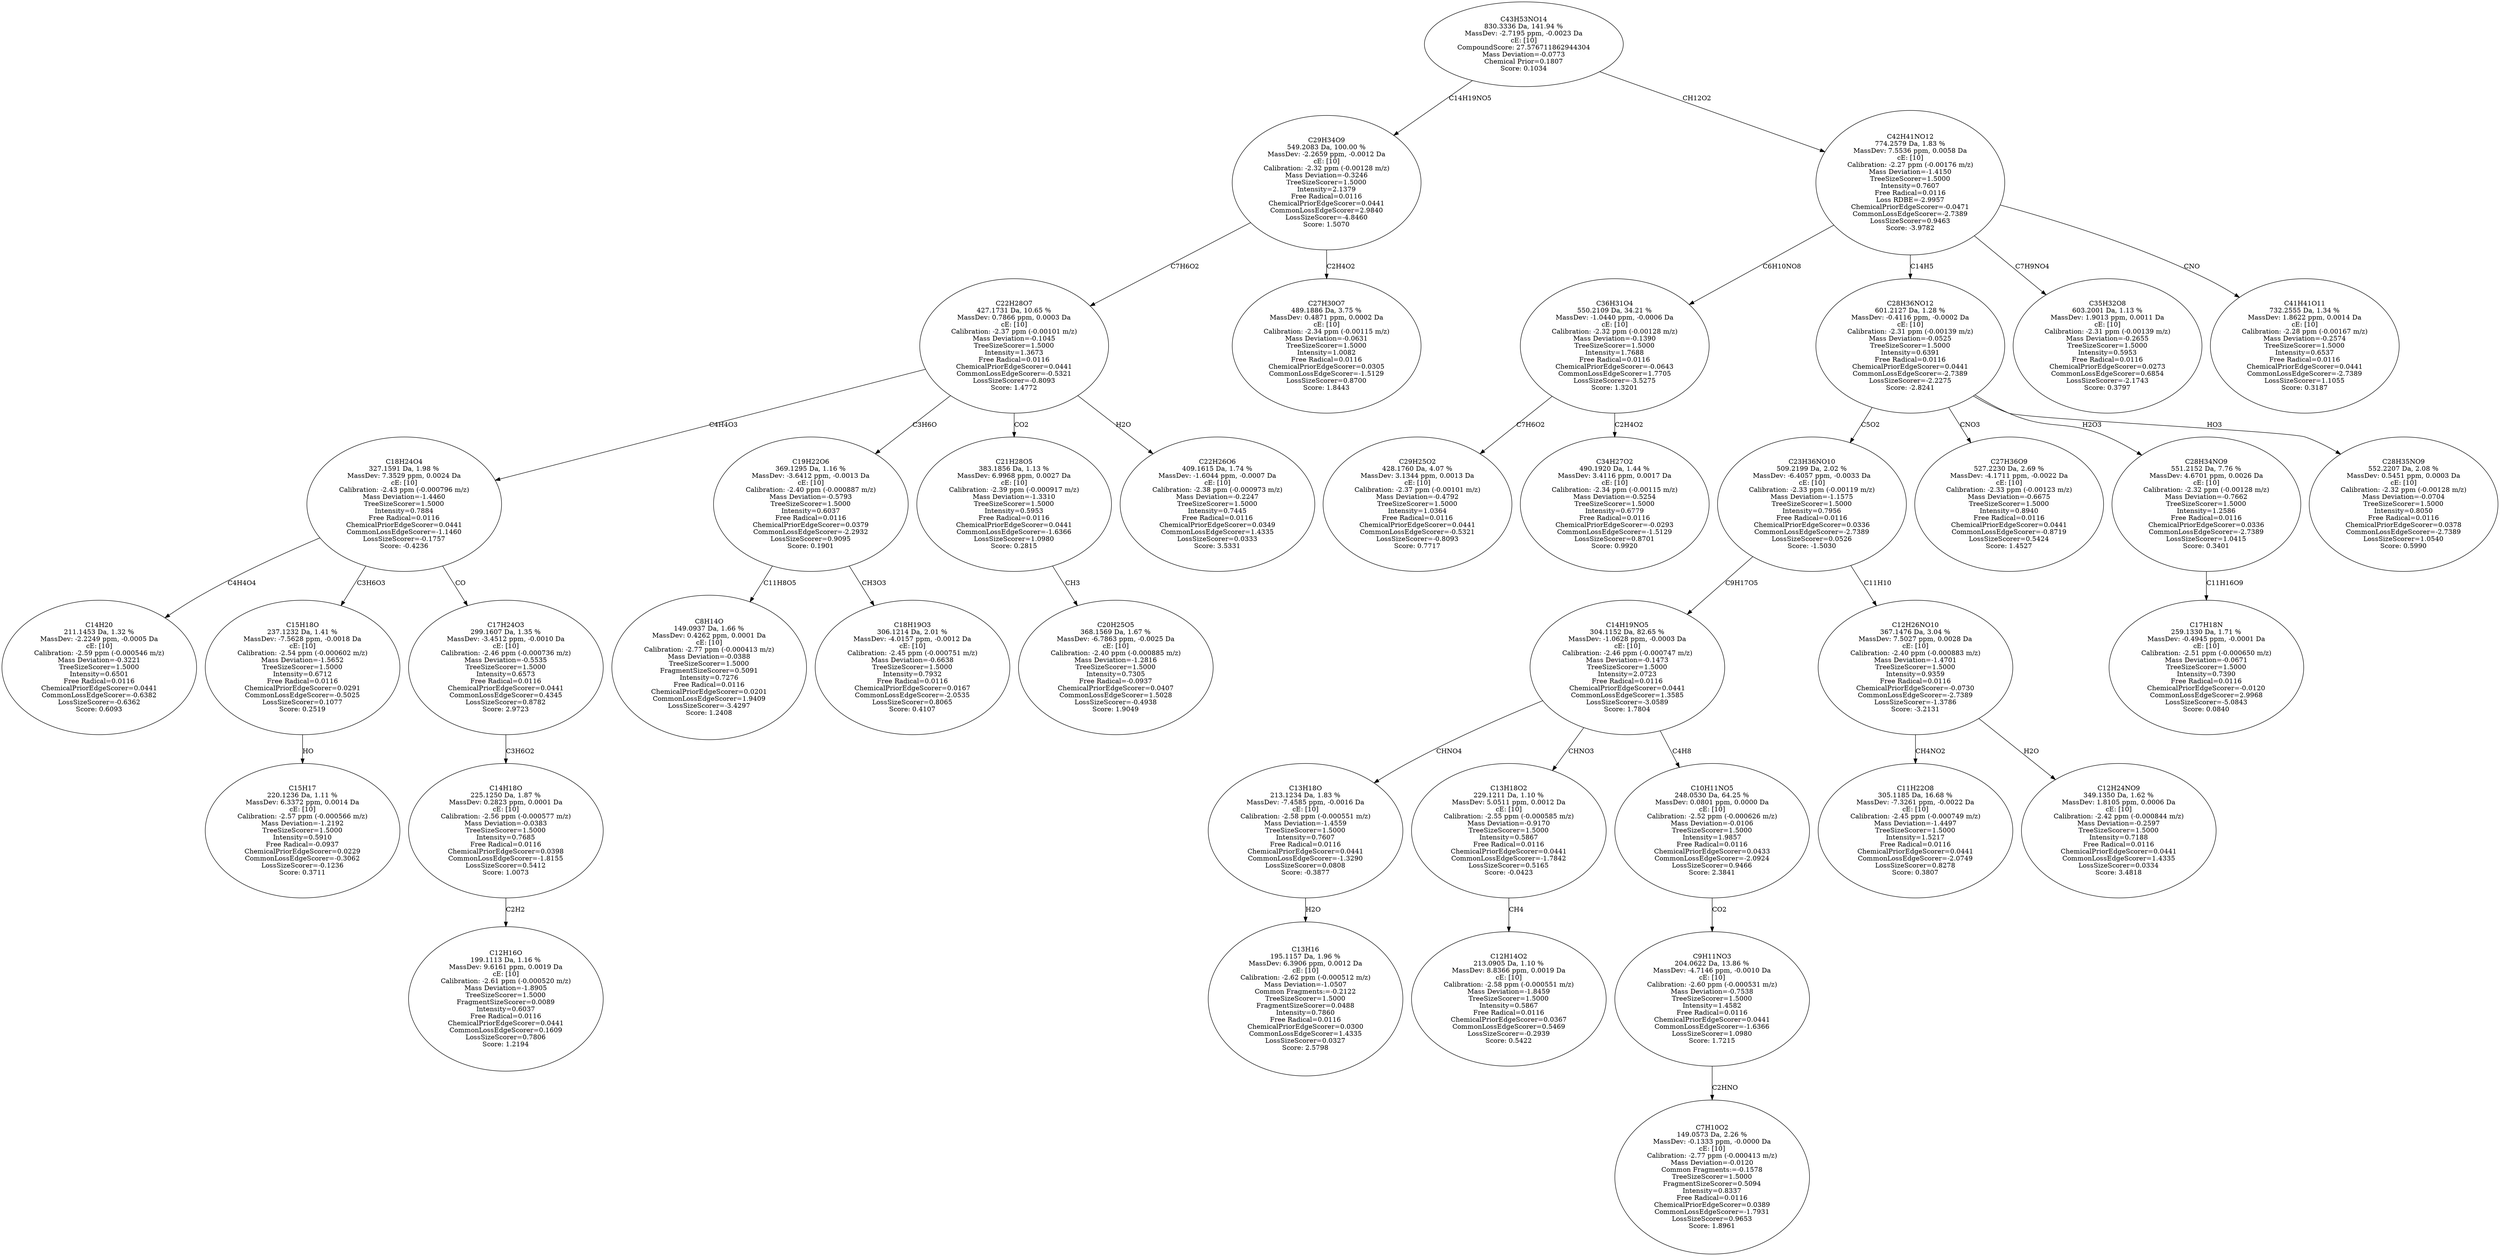 strict digraph {
v1 [label="C14H20\n211.1453 Da, 1.32 %\nMassDev: -2.2249 ppm, -0.0005 Da\ncE: [10]\nCalibration: -2.59 ppm (-0.000546 m/z)\nMass Deviation=-0.3221\nTreeSizeScorer=1.5000\nIntensity=0.6501\nFree Radical=0.0116\nChemicalPriorEdgeScorer=0.0441\nCommonLossEdgeScorer=-0.6382\nLossSizeScorer=-0.6362\nScore: 0.6093"];
v2 [label="C15H17\n220.1236 Da, 1.11 %\nMassDev: 6.3372 ppm, 0.0014 Da\ncE: [10]\nCalibration: -2.57 ppm (-0.000566 m/z)\nMass Deviation=-1.2192\nTreeSizeScorer=1.5000\nIntensity=0.5910\nFree Radical=-0.0937\nChemicalPriorEdgeScorer=0.0229\nCommonLossEdgeScorer=-0.3062\nLossSizeScorer=-0.1236\nScore: 0.3711"];
v3 [label="C15H18O\n237.1232 Da, 1.41 %\nMassDev: -7.5628 ppm, -0.0018 Da\ncE: [10]\nCalibration: -2.54 ppm (-0.000602 m/z)\nMass Deviation=-1.5652\nTreeSizeScorer=1.5000\nIntensity=0.6712\nFree Radical=0.0116\nChemicalPriorEdgeScorer=0.0291\nCommonLossEdgeScorer=-0.5025\nLossSizeScorer=0.1077\nScore: 0.2519"];
v4 [label="C12H16O\n199.1113 Da, 1.16 %\nMassDev: 9.6161 ppm, 0.0019 Da\ncE: [10]\nCalibration: -2.61 ppm (-0.000520 m/z)\nMass Deviation=-1.8905\nTreeSizeScorer=1.5000\nFragmentSizeScorer=0.0089\nIntensity=0.6037\nFree Radical=0.0116\nChemicalPriorEdgeScorer=0.0441\nCommonLossEdgeScorer=0.1609\nLossSizeScorer=0.7806\nScore: 1.2194"];
v5 [label="C14H18O\n225.1250 Da, 1.87 %\nMassDev: 0.2823 ppm, 0.0001 Da\ncE: [10]\nCalibration: -2.56 ppm (-0.000577 m/z)\nMass Deviation=-0.0383\nTreeSizeScorer=1.5000\nIntensity=0.7685\nFree Radical=0.0116\nChemicalPriorEdgeScorer=0.0398\nCommonLossEdgeScorer=-1.8155\nLossSizeScorer=0.5412\nScore: 1.0073"];
v6 [label="C17H24O3\n299.1607 Da, 1.35 %\nMassDev: -3.4512 ppm, -0.0010 Da\ncE: [10]\nCalibration: -2.46 ppm (-0.000736 m/z)\nMass Deviation=-0.5535\nTreeSizeScorer=1.5000\nIntensity=0.6573\nFree Radical=0.0116\nChemicalPriorEdgeScorer=0.0441\nCommonLossEdgeScorer=0.4345\nLossSizeScorer=0.8782\nScore: 2.9723"];
v7 [label="C18H24O4\n327.1591 Da, 1.98 %\nMassDev: 7.3529 ppm, 0.0024 Da\ncE: [10]\nCalibration: -2.43 ppm (-0.000796 m/z)\nMass Deviation=-1.4460\nTreeSizeScorer=1.5000\nIntensity=0.7884\nFree Radical=0.0116\nChemicalPriorEdgeScorer=0.0441\nCommonLossEdgeScorer=-1.1460\nLossSizeScorer=-0.1757\nScore: -0.4236"];
v8 [label="C8H14O\n149.0937 Da, 1.66 %\nMassDev: 0.4262 ppm, 0.0001 Da\ncE: [10]\nCalibration: -2.77 ppm (-0.000413 m/z)\nMass Deviation=-0.0388\nTreeSizeScorer=1.5000\nFragmentSizeScorer=0.5091\nIntensity=0.7276\nFree Radical=0.0116\nChemicalPriorEdgeScorer=0.0201\nCommonLossEdgeScorer=1.9409\nLossSizeScorer=-3.4297\nScore: 1.2408"];
v9 [label="C18H19O3\n306.1214 Da, 2.01 %\nMassDev: -4.0157 ppm, -0.0012 Da\ncE: [10]\nCalibration: -2.45 ppm (-0.000751 m/z)\nMass Deviation=-0.6638\nTreeSizeScorer=1.5000\nIntensity=0.7932\nFree Radical=0.0116\nChemicalPriorEdgeScorer=0.0167\nCommonLossEdgeScorer=-2.0535\nLossSizeScorer=0.8065\nScore: 0.4107"];
v10 [label="C19H22O6\n369.1295 Da, 1.16 %\nMassDev: -3.6412 ppm, -0.0013 Da\ncE: [10]\nCalibration: -2.40 ppm (-0.000887 m/z)\nMass Deviation=-0.5793\nTreeSizeScorer=1.5000\nIntensity=0.6037\nFree Radical=0.0116\nChemicalPriorEdgeScorer=0.0379\nCommonLossEdgeScorer=-2.2932\nLossSizeScorer=0.9095\nScore: 0.1901"];
v11 [label="C20H25O5\n368.1569 Da, 1.67 %\nMassDev: -6.7863 ppm, -0.0025 Da\ncE: [10]\nCalibration: -2.40 ppm (-0.000885 m/z)\nMass Deviation=-1.2816\nTreeSizeScorer=1.5000\nIntensity=0.7305\nFree Radical=-0.0937\nChemicalPriorEdgeScorer=0.0407\nCommonLossEdgeScorer=1.5028\nLossSizeScorer=-0.4938\nScore: 1.9049"];
v12 [label="C21H28O5\n383.1856 Da, 1.13 %\nMassDev: 6.9968 ppm, 0.0027 Da\ncE: [10]\nCalibration: -2.39 ppm (-0.000917 m/z)\nMass Deviation=-1.3310\nTreeSizeScorer=1.5000\nIntensity=0.5953\nFree Radical=0.0116\nChemicalPriorEdgeScorer=0.0441\nCommonLossEdgeScorer=-1.6366\nLossSizeScorer=1.0980\nScore: 0.2815"];
v13 [label="C22H26O6\n409.1615 Da, 1.74 %\nMassDev: -1.6044 ppm, -0.0007 Da\ncE: [10]\nCalibration: -2.38 ppm (-0.000973 m/z)\nMass Deviation=-0.2247\nTreeSizeScorer=1.5000\nIntensity=0.7445\nFree Radical=0.0116\nChemicalPriorEdgeScorer=0.0349\nCommonLossEdgeScorer=1.4335\nLossSizeScorer=0.0333\nScore: 3.5331"];
v14 [label="C22H28O7\n427.1731 Da, 10.65 %\nMassDev: 0.7866 ppm, 0.0003 Da\ncE: [10]\nCalibration: -2.37 ppm (-0.00101 m/z)\nMass Deviation=-0.1045\nTreeSizeScorer=1.5000\nIntensity=1.3673\nFree Radical=0.0116\nChemicalPriorEdgeScorer=0.0441\nCommonLossEdgeScorer=-0.5321\nLossSizeScorer=-0.8093\nScore: 1.4772"];
v15 [label="C27H30O7\n489.1886 Da, 3.75 %\nMassDev: 0.4871 ppm, 0.0002 Da\ncE: [10]\nCalibration: -2.34 ppm (-0.00115 m/z)\nMass Deviation=-0.0631\nTreeSizeScorer=1.5000\nIntensity=1.0082\nFree Radical=0.0116\nChemicalPriorEdgeScorer=0.0305\nCommonLossEdgeScorer=-1.5129\nLossSizeScorer=0.8700\nScore: 1.8443"];
v16 [label="C29H34O9\n549.2083 Da, 100.00 %\nMassDev: -2.2659 ppm, -0.0012 Da\ncE: [10]\nCalibration: -2.32 ppm (-0.00128 m/z)\nMass Deviation=-0.3246\nTreeSizeScorer=1.5000\nIntensity=2.1379\nFree Radical=0.0116\nChemicalPriorEdgeScorer=0.0441\nCommonLossEdgeScorer=2.9840\nLossSizeScorer=-4.8460\nScore: 1.5070"];
v17 [label="C29H25O2\n428.1760 Da, 4.07 %\nMassDev: 3.1344 ppm, 0.0013 Da\ncE: [10]\nCalibration: -2.37 ppm (-0.00101 m/z)\nMass Deviation=-0.4792\nTreeSizeScorer=1.5000\nIntensity=1.0364\nFree Radical=0.0116\nChemicalPriorEdgeScorer=0.0441\nCommonLossEdgeScorer=-0.5321\nLossSizeScorer=-0.8093\nScore: 0.7717"];
v18 [label="C34H27O2\n490.1920 Da, 1.44 %\nMassDev: 3.4116 ppm, 0.0017 Da\ncE: [10]\nCalibration: -2.34 ppm (-0.00115 m/z)\nMass Deviation=-0.5254\nTreeSizeScorer=1.5000\nIntensity=0.6779\nFree Radical=0.0116\nChemicalPriorEdgeScorer=-0.0293\nCommonLossEdgeScorer=-1.5129\nLossSizeScorer=0.8701\nScore: 0.9920"];
v19 [label="C36H31O4\n550.2109 Da, 34.21 %\nMassDev: -1.0440 ppm, -0.0006 Da\ncE: [10]\nCalibration: -2.32 ppm (-0.00128 m/z)\nMass Deviation=-0.1390\nTreeSizeScorer=1.5000\nIntensity=1.7688\nFree Radical=0.0116\nChemicalPriorEdgeScorer=-0.0643\nCommonLossEdgeScorer=1.7705\nLossSizeScorer=-3.5275\nScore: 1.3201"];
v20 [label="C13H16\n195.1157 Da, 1.96 %\nMassDev: 6.3906 ppm, 0.0012 Da\ncE: [10]\nCalibration: -2.62 ppm (-0.000512 m/z)\nMass Deviation=-1.0507\nCommon Fragments:=-0.2122\nTreeSizeScorer=1.5000\nFragmentSizeScorer=0.0488\nIntensity=0.7860\nFree Radical=0.0116\nChemicalPriorEdgeScorer=0.0300\nCommonLossEdgeScorer=1.4335\nLossSizeScorer=0.0327\nScore: 2.5798"];
v21 [label="C13H18O\n213.1234 Da, 1.83 %\nMassDev: -7.4585 ppm, -0.0016 Da\ncE: [10]\nCalibration: -2.58 ppm (-0.000551 m/z)\nMass Deviation=-1.4559\nTreeSizeScorer=1.5000\nIntensity=0.7607\nFree Radical=0.0116\nChemicalPriorEdgeScorer=0.0441\nCommonLossEdgeScorer=-1.3290\nLossSizeScorer=0.0808\nScore: -0.3877"];
v22 [label="C12H14O2\n213.0905 Da, 1.10 %\nMassDev: 8.8366 ppm, 0.0019 Da\ncE: [10]\nCalibration: -2.58 ppm (-0.000551 m/z)\nMass Deviation=-1.8459\nTreeSizeScorer=1.5000\nIntensity=0.5867\nFree Radical=0.0116\nChemicalPriorEdgeScorer=0.0367\nCommonLossEdgeScorer=0.5469\nLossSizeScorer=-0.2939\nScore: 0.5422"];
v23 [label="C13H18O2\n229.1211 Da, 1.10 %\nMassDev: 5.0511 ppm, 0.0012 Da\ncE: [10]\nCalibration: -2.55 ppm (-0.000585 m/z)\nMass Deviation=-0.9170\nTreeSizeScorer=1.5000\nIntensity=0.5867\nFree Radical=0.0116\nChemicalPriorEdgeScorer=0.0441\nCommonLossEdgeScorer=-1.7842\nLossSizeScorer=0.5165\nScore: -0.0423"];
v24 [label="C7H10O2\n149.0573 Da, 2.26 %\nMassDev: -0.1333 ppm, -0.0000 Da\ncE: [10]\nCalibration: -2.77 ppm (-0.000413 m/z)\nMass Deviation=-0.0120\nCommon Fragments:=-0.1578\nTreeSizeScorer=1.5000\nFragmentSizeScorer=0.5094\nIntensity=0.8337\nFree Radical=0.0116\nChemicalPriorEdgeScorer=0.0389\nCommonLossEdgeScorer=-1.7931\nLossSizeScorer=0.9653\nScore: 1.8961"];
v25 [label="C9H11NO3\n204.0622 Da, 13.86 %\nMassDev: -4.7146 ppm, -0.0010 Da\ncE: [10]\nCalibration: -2.60 ppm (-0.000531 m/z)\nMass Deviation=-0.7538\nTreeSizeScorer=1.5000\nIntensity=1.4582\nFree Radical=0.0116\nChemicalPriorEdgeScorer=0.0441\nCommonLossEdgeScorer=-1.6366\nLossSizeScorer=1.0980\nScore: 1.7215"];
v26 [label="C10H11NO5\n248.0530 Da, 64.25 %\nMassDev: 0.0801 ppm, 0.0000 Da\ncE: [10]\nCalibration: -2.52 ppm (-0.000626 m/z)\nMass Deviation=-0.0106\nTreeSizeScorer=1.5000\nIntensity=1.9857\nFree Radical=0.0116\nChemicalPriorEdgeScorer=0.0433\nCommonLossEdgeScorer=-2.0924\nLossSizeScorer=0.9466\nScore: 2.3841"];
v27 [label="C14H19NO5\n304.1152 Da, 82.65 %\nMassDev: -1.0628 ppm, -0.0003 Da\ncE: [10]\nCalibration: -2.46 ppm (-0.000747 m/z)\nMass Deviation=-0.1473\nTreeSizeScorer=1.5000\nIntensity=2.0723\nFree Radical=0.0116\nChemicalPriorEdgeScorer=0.0441\nCommonLossEdgeScorer=1.3585\nLossSizeScorer=-3.0589\nScore: 1.7804"];
v28 [label="C11H22O8\n305.1185 Da, 16.68 %\nMassDev: -7.3261 ppm, -0.0022 Da\ncE: [10]\nCalibration: -2.45 ppm (-0.000749 m/z)\nMass Deviation=-1.4497\nTreeSizeScorer=1.5000\nIntensity=1.5217\nFree Radical=0.0116\nChemicalPriorEdgeScorer=0.0441\nCommonLossEdgeScorer=-2.0749\nLossSizeScorer=0.8278\nScore: 0.3807"];
v29 [label="C12H24NO9\n349.1350 Da, 1.62 %\nMassDev: 1.8105 ppm, 0.0006 Da\ncE: [10]\nCalibration: -2.42 ppm (-0.000844 m/z)\nMass Deviation=-0.2597\nTreeSizeScorer=1.5000\nIntensity=0.7188\nFree Radical=0.0116\nChemicalPriorEdgeScorer=0.0441\nCommonLossEdgeScorer=1.4335\nLossSizeScorer=0.0334\nScore: 3.4818"];
v30 [label="C12H26NO10\n367.1476 Da, 3.04 %\nMassDev: 7.5027 ppm, 0.0028 Da\ncE: [10]\nCalibration: -2.40 ppm (-0.000883 m/z)\nMass Deviation=-1.4701\nTreeSizeScorer=1.5000\nIntensity=0.9359\nFree Radical=0.0116\nChemicalPriorEdgeScorer=-0.0730\nCommonLossEdgeScorer=-2.7389\nLossSizeScorer=-1.3786\nScore: -3.2131"];
v31 [label="C23H36NO10\n509.2199 Da, 2.02 %\nMassDev: -6.4057 ppm, -0.0033 Da\ncE: [10]\nCalibration: -2.33 ppm (-0.00119 m/z)\nMass Deviation=-1.1575\nTreeSizeScorer=1.5000\nIntensity=0.7956\nFree Radical=0.0116\nChemicalPriorEdgeScorer=0.0336\nCommonLossEdgeScorer=-2.7389\nLossSizeScorer=0.0526\nScore: -1.5030"];
v32 [label="C27H36O9\n527.2230 Da, 2.69 %\nMassDev: -4.1711 ppm, -0.0022 Da\ncE: [10]\nCalibration: -2.33 ppm (-0.00123 m/z)\nMass Deviation=-0.6675\nTreeSizeScorer=1.5000\nIntensity=0.8940\nFree Radical=0.0116\nChemicalPriorEdgeScorer=0.0441\nCommonLossEdgeScorer=-0.8719\nLossSizeScorer=0.5424\nScore: 1.4527"];
v33 [label="C17H18N\n259.1330 Da, 1.71 %\nMassDev: -0.4945 ppm, -0.0001 Da\ncE: [10]\nCalibration: -2.51 ppm (-0.000650 m/z)\nMass Deviation=-0.0671\nTreeSizeScorer=1.5000\nIntensity=0.7390\nFree Radical=0.0116\nChemicalPriorEdgeScorer=-0.0120\nCommonLossEdgeScorer=2.9968\nLossSizeScorer=-5.0843\nScore: 0.0840"];
v34 [label="C28H34NO9\n551.2152 Da, 7.76 %\nMassDev: 4.6701 ppm, 0.0026 Da\ncE: [10]\nCalibration: -2.32 ppm (-0.00128 m/z)\nMass Deviation=-0.7662\nTreeSizeScorer=1.5000\nIntensity=1.2586\nFree Radical=0.0116\nChemicalPriorEdgeScorer=0.0336\nCommonLossEdgeScorer=-2.7389\nLossSizeScorer=1.0415\nScore: 0.3401"];
v35 [label="C28H35NO9\n552.2207 Da, 2.08 %\nMassDev: 0.5451 ppm, 0.0003 Da\ncE: [10]\nCalibration: -2.32 ppm (-0.00128 m/z)\nMass Deviation=-0.0704\nTreeSizeScorer=1.5000\nIntensity=0.8050\nFree Radical=0.0116\nChemicalPriorEdgeScorer=0.0378\nCommonLossEdgeScorer=-2.7389\nLossSizeScorer=1.0540\nScore: 0.5990"];
v36 [label="C28H36NO12\n601.2127 Da, 1.28 %\nMassDev: -0.4116 ppm, -0.0002 Da\ncE: [10]\nCalibration: -2.31 ppm (-0.00139 m/z)\nMass Deviation=-0.0525\nTreeSizeScorer=1.5000\nIntensity=0.6391\nFree Radical=0.0116\nChemicalPriorEdgeScorer=0.0441\nCommonLossEdgeScorer=-2.7389\nLossSizeScorer=-2.2275\nScore: -2.8241"];
v37 [label="C35H32O8\n603.2001 Da, 1.13 %\nMassDev: 1.9013 ppm, 0.0011 Da\ncE: [10]\nCalibration: -2.31 ppm (-0.00139 m/z)\nMass Deviation=-0.2655\nTreeSizeScorer=1.5000\nIntensity=0.5953\nFree Radical=0.0116\nChemicalPriorEdgeScorer=0.0273\nCommonLossEdgeScorer=0.6854\nLossSizeScorer=-2.1743\nScore: 0.3797"];
v38 [label="C41H41O11\n732.2555 Da, 1.34 %\nMassDev: 1.8622 ppm, 0.0014 Da\ncE: [10]\nCalibration: -2.28 ppm (-0.00167 m/z)\nMass Deviation=-0.2574\nTreeSizeScorer=1.5000\nIntensity=0.6537\nFree Radical=0.0116\nChemicalPriorEdgeScorer=0.0441\nCommonLossEdgeScorer=-2.7389\nLossSizeScorer=1.1055\nScore: 0.3187"];
v39 [label="C42H41NO12\n774.2579 Da, 1.83 %\nMassDev: 7.5536 ppm, 0.0058 Da\ncE: [10]\nCalibration: -2.27 ppm (-0.00176 m/z)\nMass Deviation=-1.4150\nTreeSizeScorer=1.5000\nIntensity=0.7607\nFree Radical=0.0116\nLoss RDBE=-2.9957\nChemicalPriorEdgeScorer=-0.0471\nCommonLossEdgeScorer=-2.7389\nLossSizeScorer=0.9463\nScore: -3.9782"];
v40 [label="C43H53NO14\n830.3336 Da, 141.94 %\nMassDev: -2.7195 ppm, -0.0023 Da\ncE: [10]\nCompoundScore: 27.576711862944304\nMass Deviation=-0.0773\nChemical Prior=0.1807\nScore: 0.1034"];
v7 -> v1 [label="C4H4O4"];
v3 -> v2 [label="HO"];
v7 -> v3 [label="C3H6O3"];
v5 -> v4 [label="C2H2"];
v6 -> v5 [label="C3H6O2"];
v7 -> v6 [label="CO"];
v14 -> v7 [label="C4H4O3"];
v10 -> v8 [label="C11H8O5"];
v10 -> v9 [label="CH3O3"];
v14 -> v10 [label="C3H6O"];
v12 -> v11 [label="CH3"];
v14 -> v12 [label="CO2"];
v14 -> v13 [label="H2O"];
v16 -> v14 [label="C7H6O2"];
v16 -> v15 [label="C2H4O2"];
v40 -> v16 [label="C14H19NO5"];
v19 -> v17 [label="C7H6O2"];
v19 -> v18 [label="C2H4O2"];
v39 -> v19 [label="C6H10NO8"];
v21 -> v20 [label="H2O"];
v27 -> v21 [label="CHNO4"];
v23 -> v22 [label="CH4"];
v27 -> v23 [label="CHNO3"];
v25 -> v24 [label="C2HNO"];
v26 -> v25 [label="CO2"];
v27 -> v26 [label="C4H8"];
v31 -> v27 [label="C9H17O5"];
v30 -> v28 [label="CH4NO2"];
v30 -> v29 [label="H2O"];
v31 -> v30 [label="C11H10"];
v36 -> v31 [label="C5O2"];
v36 -> v32 [label="CNO3"];
v34 -> v33 [label="C11H16O9"];
v36 -> v34 [label="H2O3"];
v36 -> v35 [label="HO3"];
v39 -> v36 [label="C14H5"];
v39 -> v37 [label="C7H9NO4"];
v39 -> v38 [label="CNO"];
v40 -> v39 [label="CH12O2"];
}